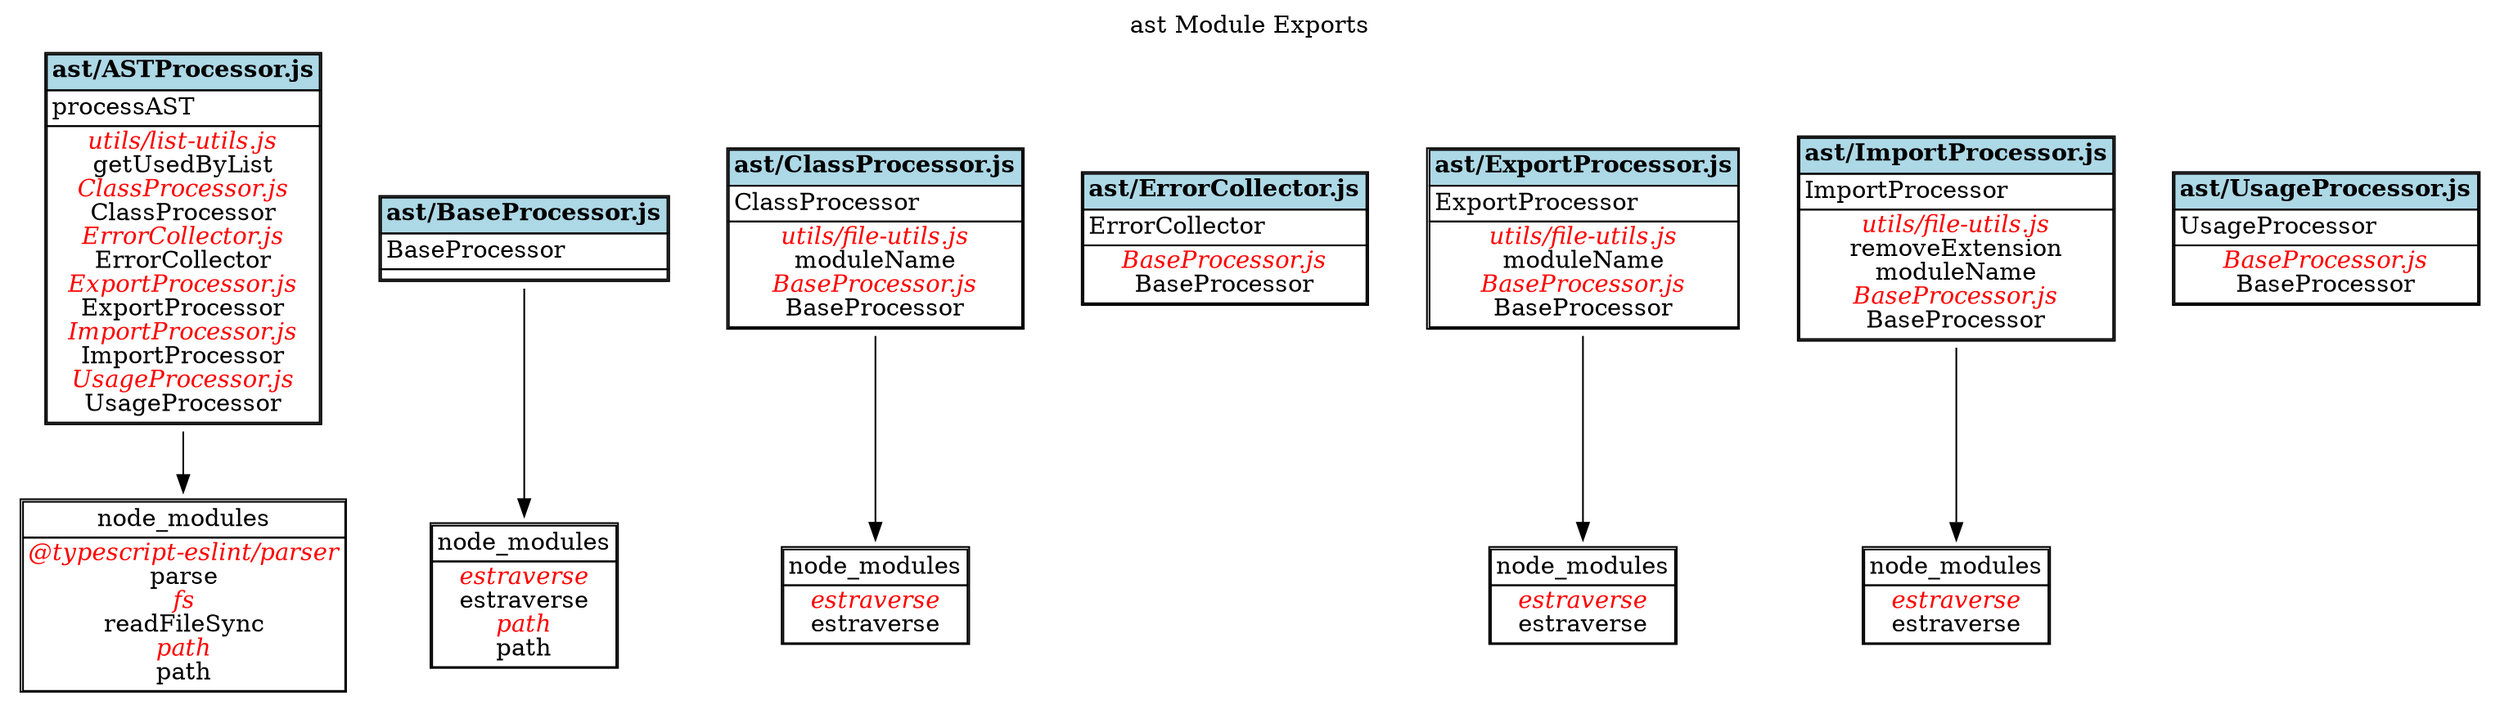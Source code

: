 digraph {label="ast Module Exports";
labelloc="t";
"ast/ASTProcessor.js" [shape = none, label =<<TABLE cellspacing="0" cellborder="1" align="left">
<TR><TD bgcolor="lightblue" align="center"><B>ast/ASTProcessor.js</B></TD></TR>
<TR><TD align="left">
processAST<BR/>
</TD></TR>
<TR><TD align="center">
<font color="red"><I>utils/list-utils.js</I></font><BR/>
getUsedByList<BR/>
<font color="red"><I>ClassProcessor.js</I></font><BR/>
ClassProcessor<BR/>
<font color="red"><I>ErrorCollector.js</I></font><BR/>
ErrorCollector<BR/>
<font color="red"><I>ExportProcessor.js</I></font><BR/>
ExportProcessor<BR/>
<font color="red"><I>ImportProcessor.js</I></font><BR/>
ImportProcessor<BR/>
<font color="red"><I>UsageProcessor.js</I></font><BR/>
UsageProcessor<BR/>
</TD></TR>
</TABLE>>];
"ast/ASTProcessor.js-node_modules" [shape = none, label =<<TABLE cellspacing="0" cellborder="1" align="left">
<TR><TD>node_modules</TD></TR>
<TR><TD align="center">
<font color="red"><I>@typescript-eslint/parser</I></font><BR/>
parse<BR/>
<font color="red"><I>fs</I></font><BR/>
readFileSync<BR/>
<font color="red"><I>path</I></font><BR/>
path<BR/>
</TD></TR>
</TABLE>>];
"ast/ASTProcessor.js"->"ast/ASTProcessor.js-node_modules"
"ast/BaseProcessor.js" [shape = none, label =<<TABLE cellspacing="0" cellborder="1" align="left">
<TR><TD bgcolor="lightblue" align="center"><B>ast/BaseProcessor.js</B></TD></TR>
<TR><TD align="left">
BaseProcessor<BR/>
</TD></TR>
<TR><TD align="center">
</TD></TR>
</TABLE>>];
"ast/BaseProcessor.js-node_modules" [shape = none, label =<<TABLE cellspacing="0" cellborder="1" align="left">
<TR><TD>node_modules</TD></TR>
<TR><TD align="center">
<font color="red"><I>estraverse</I></font><BR/>
estraverse<BR/>
<font color="red"><I>path</I></font><BR/>
path<BR/>
</TD></TR>
</TABLE>>];
"ast/BaseProcessor.js"->"ast/BaseProcessor.js-node_modules"
"ast/ClassProcessor.js" [shape = none, label =<<TABLE cellspacing="0" cellborder="1" align="left">
<TR><TD bgcolor="lightblue" align="center"><B>ast/ClassProcessor.js</B></TD></TR>
<TR><TD align="left">
ClassProcessor<BR/>
</TD></TR>
<TR><TD align="center">
<font color="red"><I>utils/file-utils.js</I></font><BR/>
moduleName<BR/>
<font color="red"><I>BaseProcessor.js</I></font><BR/>
BaseProcessor<BR/>
</TD></TR>
</TABLE>>];
"ast/ClassProcessor.js-node_modules" [shape = none, label =<<TABLE cellspacing="0" cellborder="1" align="left">
<TR><TD>node_modules</TD></TR>
<TR><TD align="center">
<font color="red"><I>estraverse</I></font><BR/>
estraverse<BR/>
</TD></TR>
</TABLE>>];
"ast/ClassProcessor.js"->"ast/ClassProcessor.js-node_modules"
"ast/ErrorCollector.js" [shape = none, label =<<TABLE cellspacing="0" cellborder="1" align="left">
<TR><TD bgcolor="lightblue" align="center"><B>ast/ErrorCollector.js</B></TD></TR>
<TR><TD align="left">
ErrorCollector<BR/>
</TD></TR>
<TR><TD align="center">
<font color="red"><I>BaseProcessor.js</I></font><BR/>
BaseProcessor<BR/>
</TD></TR>
</TABLE>>];
"ast/ExportProcessor.js" [shape = none, label =<<TABLE cellspacing="0" cellborder="1" align="left">
<TR><TD bgcolor="lightblue" align="center"><B>ast/ExportProcessor.js</B></TD></TR>
<TR><TD align="left">
ExportProcessor<BR/>
</TD></TR>
<TR><TD align="center">
<font color="red"><I>utils/file-utils.js</I></font><BR/>
moduleName<BR/>
<font color="red"><I>BaseProcessor.js</I></font><BR/>
BaseProcessor<BR/>
</TD></TR>
</TABLE>>];
"ast/ExportProcessor.js-node_modules" [shape = none, label =<<TABLE cellspacing="0" cellborder="1" align="left">
<TR><TD>node_modules</TD></TR>
<TR><TD align="center">
<font color="red"><I>estraverse</I></font><BR/>
estraverse<BR/>
</TD></TR>
</TABLE>>];
"ast/ExportProcessor.js"->"ast/ExportProcessor.js-node_modules"
"ast/ImportProcessor.js" [shape = none, label =<<TABLE cellspacing="0" cellborder="1" align="left">
<TR><TD bgcolor="lightblue" align="center"><B>ast/ImportProcessor.js</B></TD></TR>
<TR><TD align="left">
ImportProcessor<BR/>
</TD></TR>
<TR><TD align="center">
<font color="red"><I>utils/file-utils.js</I></font><BR/>
removeExtension<BR/>
moduleName<BR/>
<font color="red"><I>BaseProcessor.js</I></font><BR/>
BaseProcessor<BR/>
</TD></TR>
</TABLE>>];
"ast/ImportProcessor.js-node_modules" [shape = none, label =<<TABLE cellspacing="0" cellborder="1" align="left">
<TR><TD>node_modules</TD></TR>
<TR><TD align="center">
<font color="red"><I>estraverse</I></font><BR/>
estraverse<BR/>
</TD></TR>
</TABLE>>];
"ast/ImportProcessor.js"->"ast/ImportProcessor.js-node_modules"
"ast/UsageProcessor.js" [shape = none, label =<<TABLE cellspacing="0" cellborder="1" align="left">
<TR><TD bgcolor="lightblue" align="center"><B>ast/UsageProcessor.js</B></TD></TR>
<TR><TD align="left">
UsageProcessor<BR/>
</TD></TR>
<TR><TD align="center">
<font color="red"><I>BaseProcessor.js</I></font><BR/>
BaseProcessor<BR/>
</TD></TR>
</TABLE>>];
}
